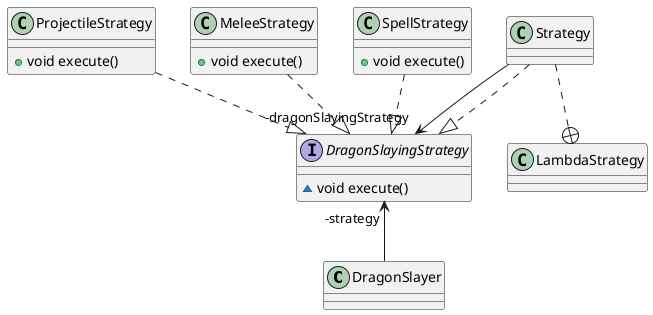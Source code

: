 @startuml
class DragonSlayer {
}
class ProjectileStrategy {
+ void execute()
}
class LambdaStrategy {
}
class MeleeStrategy {
+ void execute()
}
class SpellStrategy {
+ void execute()
}
interface DragonSlayingStrategy {
~ void execute()
}


Strategy ..+ LambdaStrategy
Strategy -->  "-dragonSlayingStrategy" DragonSlayingStrategy
DragonSlayer -up->  "-strategy" DragonSlayingStrategy
Strategy ..|> DragonSlayingStrategy
MeleeStrategy ..|> DragonSlayingStrategy
ProjectileStrategy ..|> DragonSlayingStrategy
SpellStrategy ..|> DragonSlayingStrategy
@enduml